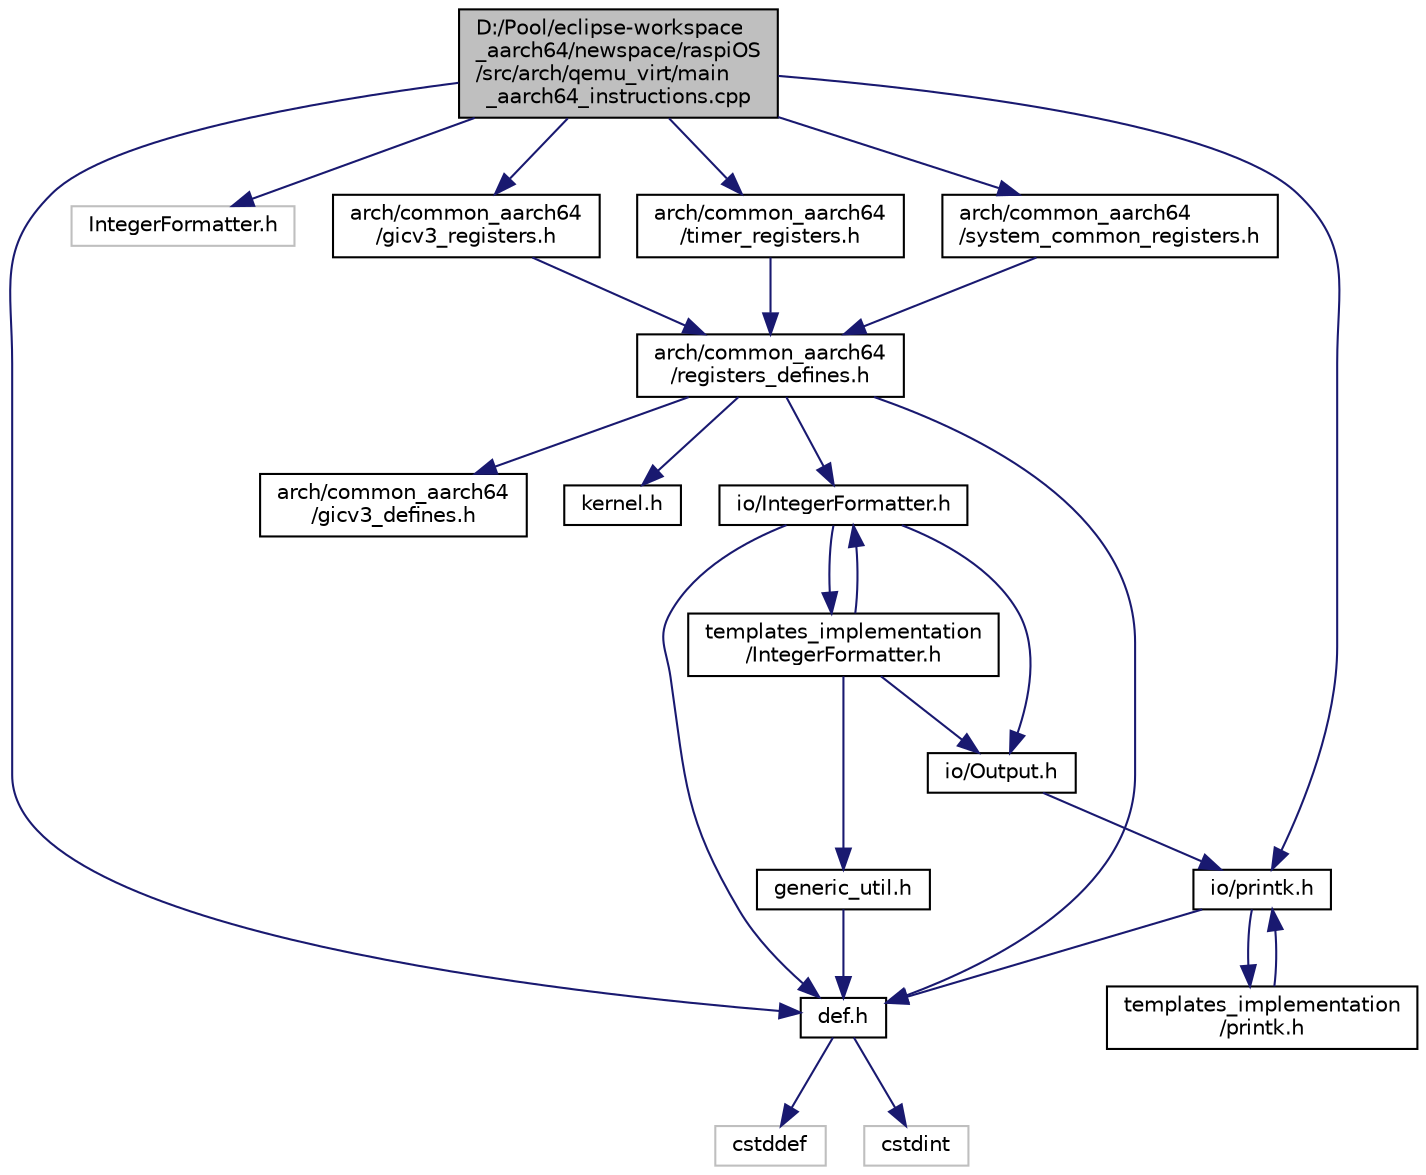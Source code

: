digraph "D:/Pool/eclipse-workspace_aarch64/newspace/raspiOS/src/arch/qemu_virt/main_aarch64_instructions.cpp"
{
  edge [fontname="Helvetica",fontsize="10",labelfontname="Helvetica",labelfontsize="10"];
  node [fontname="Helvetica",fontsize="10",shape=record];
  Node2888 [label="D:/Pool/eclipse-workspace\l_aarch64/newspace/raspiOS\l/src/arch/qemu_virt/main\l_aarch64_instructions.cpp",height=0.2,width=0.4,color="black", fillcolor="grey75", style="filled", fontcolor="black"];
  Node2888 -> Node2889 [color="midnightblue",fontsize="10",style="solid",fontname="Helvetica"];
  Node2889 [label="def.h",height=0.2,width=0.4,color="black", fillcolor="white", style="filled",URL="$d4/da4/def_8h.html"];
  Node2889 -> Node2890 [color="midnightblue",fontsize="10",style="solid",fontname="Helvetica"];
  Node2890 [label="cstddef",height=0.2,width=0.4,color="grey75", fillcolor="white", style="filled"];
  Node2889 -> Node2891 [color="midnightblue",fontsize="10",style="solid",fontname="Helvetica"];
  Node2891 [label="cstdint",height=0.2,width=0.4,color="grey75", fillcolor="white", style="filled"];
  Node2888 -> Node2892 [color="midnightblue",fontsize="10",style="solid",fontname="Helvetica"];
  Node2892 [label="IntegerFormatter.h",height=0.2,width=0.4,color="grey75", fillcolor="white", style="filled"];
  Node2888 -> Node2893 [color="midnightblue",fontsize="10",style="solid",fontname="Helvetica"];
  Node2893 [label="arch/common_aarch64\l/timer_registers.h",height=0.2,width=0.4,color="black", fillcolor="white", style="filled",URL="$d4/deb/timer__registers_8h.html"];
  Node2893 -> Node2894 [color="midnightblue",fontsize="10",style="solid",fontname="Helvetica"];
  Node2894 [label="arch/common_aarch64\l/registers_defines.h",height=0.2,width=0.4,color="black", fillcolor="white", style="filled",URL="$d1/dbd/registers__defines_8h.html"];
  Node2894 -> Node2889 [color="midnightblue",fontsize="10",style="solid",fontname="Helvetica"];
  Node2894 -> Node2895 [color="midnightblue",fontsize="10",style="solid",fontname="Helvetica"];
  Node2895 [label="kernel.h",height=0.2,width=0.4,color="black", fillcolor="white", style="filled",URL="$d0/daa/kernel_8h.html"];
  Node2894 -> Node2896 [color="midnightblue",fontsize="10",style="solid",fontname="Helvetica"];
  Node2896 [label="io/IntegerFormatter.h",height=0.2,width=0.4,color="black", fillcolor="white", style="filled",URL="$d5/d7b/io_2_integer_formatter_8h.html"];
  Node2896 -> Node2889 [color="midnightblue",fontsize="10",style="solid",fontname="Helvetica"];
  Node2896 -> Node2897 [color="midnightblue",fontsize="10",style="solid",fontname="Helvetica"];
  Node2897 [label="io/Output.h",height=0.2,width=0.4,color="black", fillcolor="white", style="filled",URL="$d6/d77/_output_8h.html"];
  Node2897 -> Node2898 [color="midnightblue",fontsize="10",style="solid",fontname="Helvetica"];
  Node2898 [label="io/printk.h",height=0.2,width=0.4,color="black", fillcolor="white", style="filled",URL="$dd/d17/io_2printk_8h.html"];
  Node2898 -> Node2889 [color="midnightblue",fontsize="10",style="solid",fontname="Helvetica"];
  Node2898 -> Node2899 [color="midnightblue",fontsize="10",style="solid",fontname="Helvetica"];
  Node2899 [label="templates_implementation\l/printk.h",height=0.2,width=0.4,color="black", fillcolor="white", style="filled",URL="$d7/d95/templates__implementation_2printk_8h.html"];
  Node2899 -> Node2898 [color="midnightblue",fontsize="10",style="solid",fontname="Helvetica"];
  Node2896 -> Node2900 [color="midnightblue",fontsize="10",style="solid",fontname="Helvetica"];
  Node2900 [label="templates_implementation\l/IntegerFormatter.h",height=0.2,width=0.4,color="black", fillcolor="white", style="filled",URL="$dc/d84/templates__implementation_2_integer_formatter_8h.html"];
  Node2900 -> Node2896 [color="midnightblue",fontsize="10",style="solid",fontname="Helvetica"];
  Node2900 -> Node2901 [color="midnightblue",fontsize="10",style="solid",fontname="Helvetica"];
  Node2901 [label="generic_util.h",height=0.2,width=0.4,color="black", fillcolor="white", style="filled",URL="$d6/d93/generic__util_8h.html"];
  Node2901 -> Node2889 [color="midnightblue",fontsize="10",style="solid",fontname="Helvetica"];
  Node2900 -> Node2897 [color="midnightblue",fontsize="10",style="solid",fontname="Helvetica"];
  Node2894 -> Node2902 [color="midnightblue",fontsize="10",style="solid",fontname="Helvetica"];
  Node2902 [label="arch/common_aarch64\l/gicv3_defines.h",height=0.2,width=0.4,color="black", fillcolor="white", style="filled",URL="$d5/d80/gicv3__defines_8h.html"];
  Node2888 -> Node2903 [color="midnightblue",fontsize="10",style="solid",fontname="Helvetica"];
  Node2903 [label="arch/common_aarch64\l/system_common_registers.h",height=0.2,width=0.4,color="black", fillcolor="white", style="filled",URL="$d4/d1f/system__common__registers_8h.html"];
  Node2903 -> Node2894 [color="midnightblue",fontsize="10",style="solid",fontname="Helvetica"];
  Node2888 -> Node2904 [color="midnightblue",fontsize="10",style="solid",fontname="Helvetica"];
  Node2904 [label="arch/common_aarch64\l/gicv3_registers.h",height=0.2,width=0.4,color="black", fillcolor="white", style="filled",URL="$d7/dc3/gicv3__registers_8h.html"];
  Node2904 -> Node2894 [color="midnightblue",fontsize="10",style="solid",fontname="Helvetica"];
  Node2888 -> Node2898 [color="midnightblue",fontsize="10",style="solid",fontname="Helvetica"];
}
